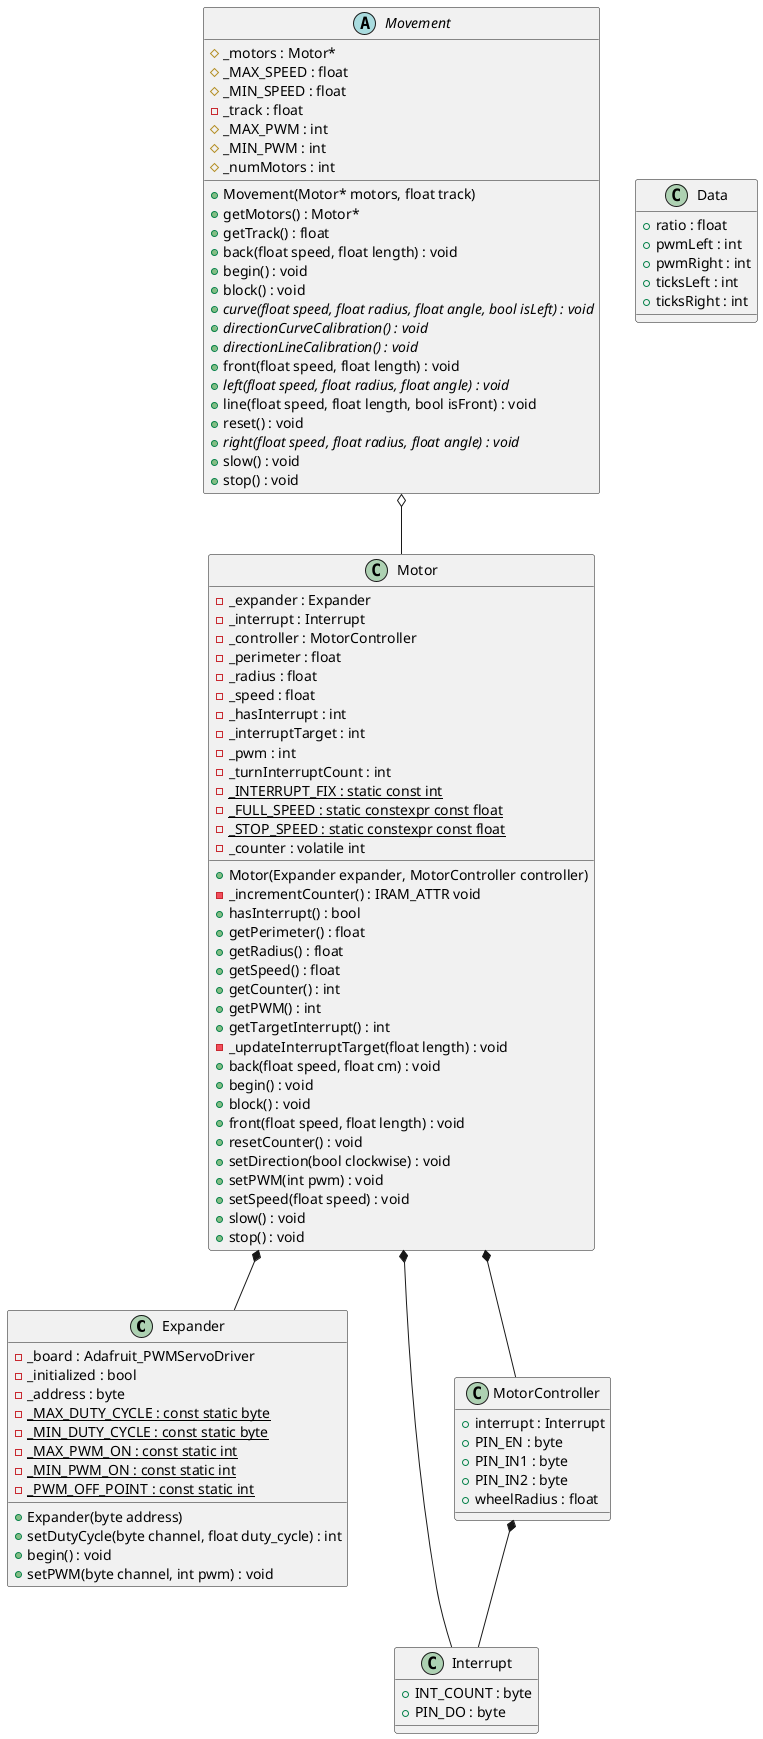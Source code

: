 @startuml




/' Objects '/

class Expander {
	+Expander(byte address)
	-_board : Adafruit_PWMServoDriver
	-_initialized : bool
	-_address : byte
	-{static} _MAX_DUTY_CYCLE : const static byte
	-{static} _MIN_DUTY_CYCLE : const static byte
	-{static} _MAX_PWM_ON : const static int
	-{static} _MIN_PWM_ON : const static int
	-{static} _PWM_OFF_POINT : const static int
	+setDutyCycle(byte channel, float duty_cycle) : int
	+begin() : void
	+setPWM(byte channel, int pwm) : void
}


class Motor {
	+Motor(Expander expander, MotorController controller)
	-_expander : Expander
	-_incrementCounter() : IRAM_ATTR void
	-_interrupt : Interrupt
	-_controller : MotorController
	+hasInterrupt() : bool
	-_perimeter : float
	-_radius : float
	-_speed : float
	+getPerimeter() : float
	+getRadius() : float
	+getSpeed() : float
	-_hasInterrupt : int
	-_interruptTarget : int
	-_pwm : int
	-_turnInterruptCount : int
	+getCounter() : int
	+getPWM() : int
	+getTargetInterrupt() : int
	-{static} _INTERRUPT_FIX : static const int
	-{static} _FULL_SPEED : static constexpr const float
	-{static} _STOP_SPEED : static constexpr const float
	-_updateInterruptTarget(float length) : void
	+back(float speed, float cm) : void
	+begin() : void
	+block() : void
	+front(float speed, float length) : void
	+resetCounter() : void
	+setDirection(bool clockwise) : void
	+setPWM(int pwm) : void
	+setSpeed(float speed) : void
	+slow() : void
	+stop() : void
	-_counter : volatile int
}


abstract class Movement {
	+Movement(Motor* motors, float track)
	#_motors : Motor*
	+getMotors() : Motor*
	#_MAX_SPEED : float
	#_MIN_SPEED : float
	-_track : float
	+getTrack() : float
	#_MAX_PWM : int
	#_MIN_PWM : int
	#_numMotors : int
	+back(float speed, float length) : void
	+begin() : void
	+block() : void
	+{abstract} curve(float speed, float radius, float angle, bool isLeft) : void
	+{abstract} directionCurveCalibration() : void
	+{abstract} directionLineCalibration() : void
	+front(float speed, float length) : void
	+{abstract} left(float speed, float radius, float angle) : void
	+line(float speed, float length, bool isFront) : void
	+reset() : void
	+{abstract} right(float speed, float radius, float angle) : void
	+slow() : void
	+stop() : void
}


class Data {
	+ratio : float
	+pwmLeft : int
	+pwmRight : int
	+ticksLeft : int
	+ticksRight : int
}


class Interrupt {
	+INT_COUNT : byte
	+PIN_DO : byte
}


class MotorController {
	+interrupt : Interrupt
	+PIN_EN : byte
	+PIN_IN1 : byte
	+PIN_IN2 : byte
	+wheelRadius : float
}





/' Inheritance relationships '/




/' Aggregation relationships '/

.Motor *-- .Expander


.Motor *-- .Interrupt


.Motor *-- .MotorController


.MotorController *-- .Interrupt


.Movement o-- .Motor






/' Nested objects '/



@enduml
